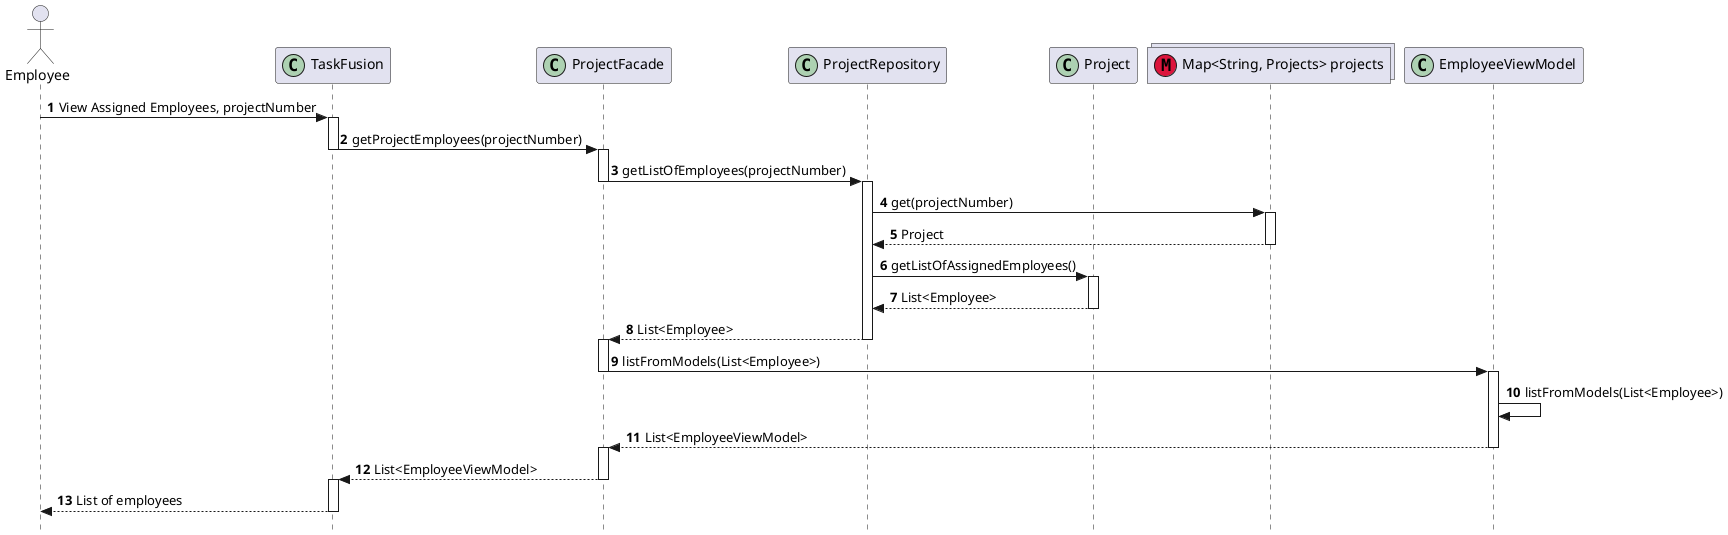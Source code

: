 @startuml seqViewAssignedEmployees
autonumber
hide footbox
skinparam style strictuml
hide unlinked
actor "Employee" as employee
participant "TaskFusion" as app << (C,#ADD1B2) >>
participant "ProjectFacade" as projectfacade << (C,#ADD1B2) >>
participant "ProjectRepository" as projectrepo << (C,#ADD1B2) >>
participant "Project" as project << (C,#ADD1B2) >>
collections "Map<String, Projects> projects" as projects << (M, Crimson) >>
collections "Map<String, Employee> employees" as emps << (M,Crimson) >>
participant "EmployeeViewModel" as empvm << (C,#ADD1B2) >>

employee -> app++: View Assigned Employees, projectNumber
app -> projectfacade--++: getProjectEmployees(projectNumber)
projectfacade -> projectrepo--++: getListOfEmployees(projectNumber)
projectrepo -> projects++: get(projectNumber)
projects --> projectrepo--: Project
projectrepo -> project++: getListOfAssignedEmployees()
project --> projectrepo--: List<Employee>
projectrepo --> projectfacade--++: List<Employee>
projectfacade -> empvm--++: listFromModels(List<Employee>)
empvm -> empvm: listFromModels(List<Employee>)
empvm --> projectfacade--++: List<EmployeeViewModel>
projectfacade --> app--++: List<EmployeeViewModel>
app --> employee--: List of employees
@enduml